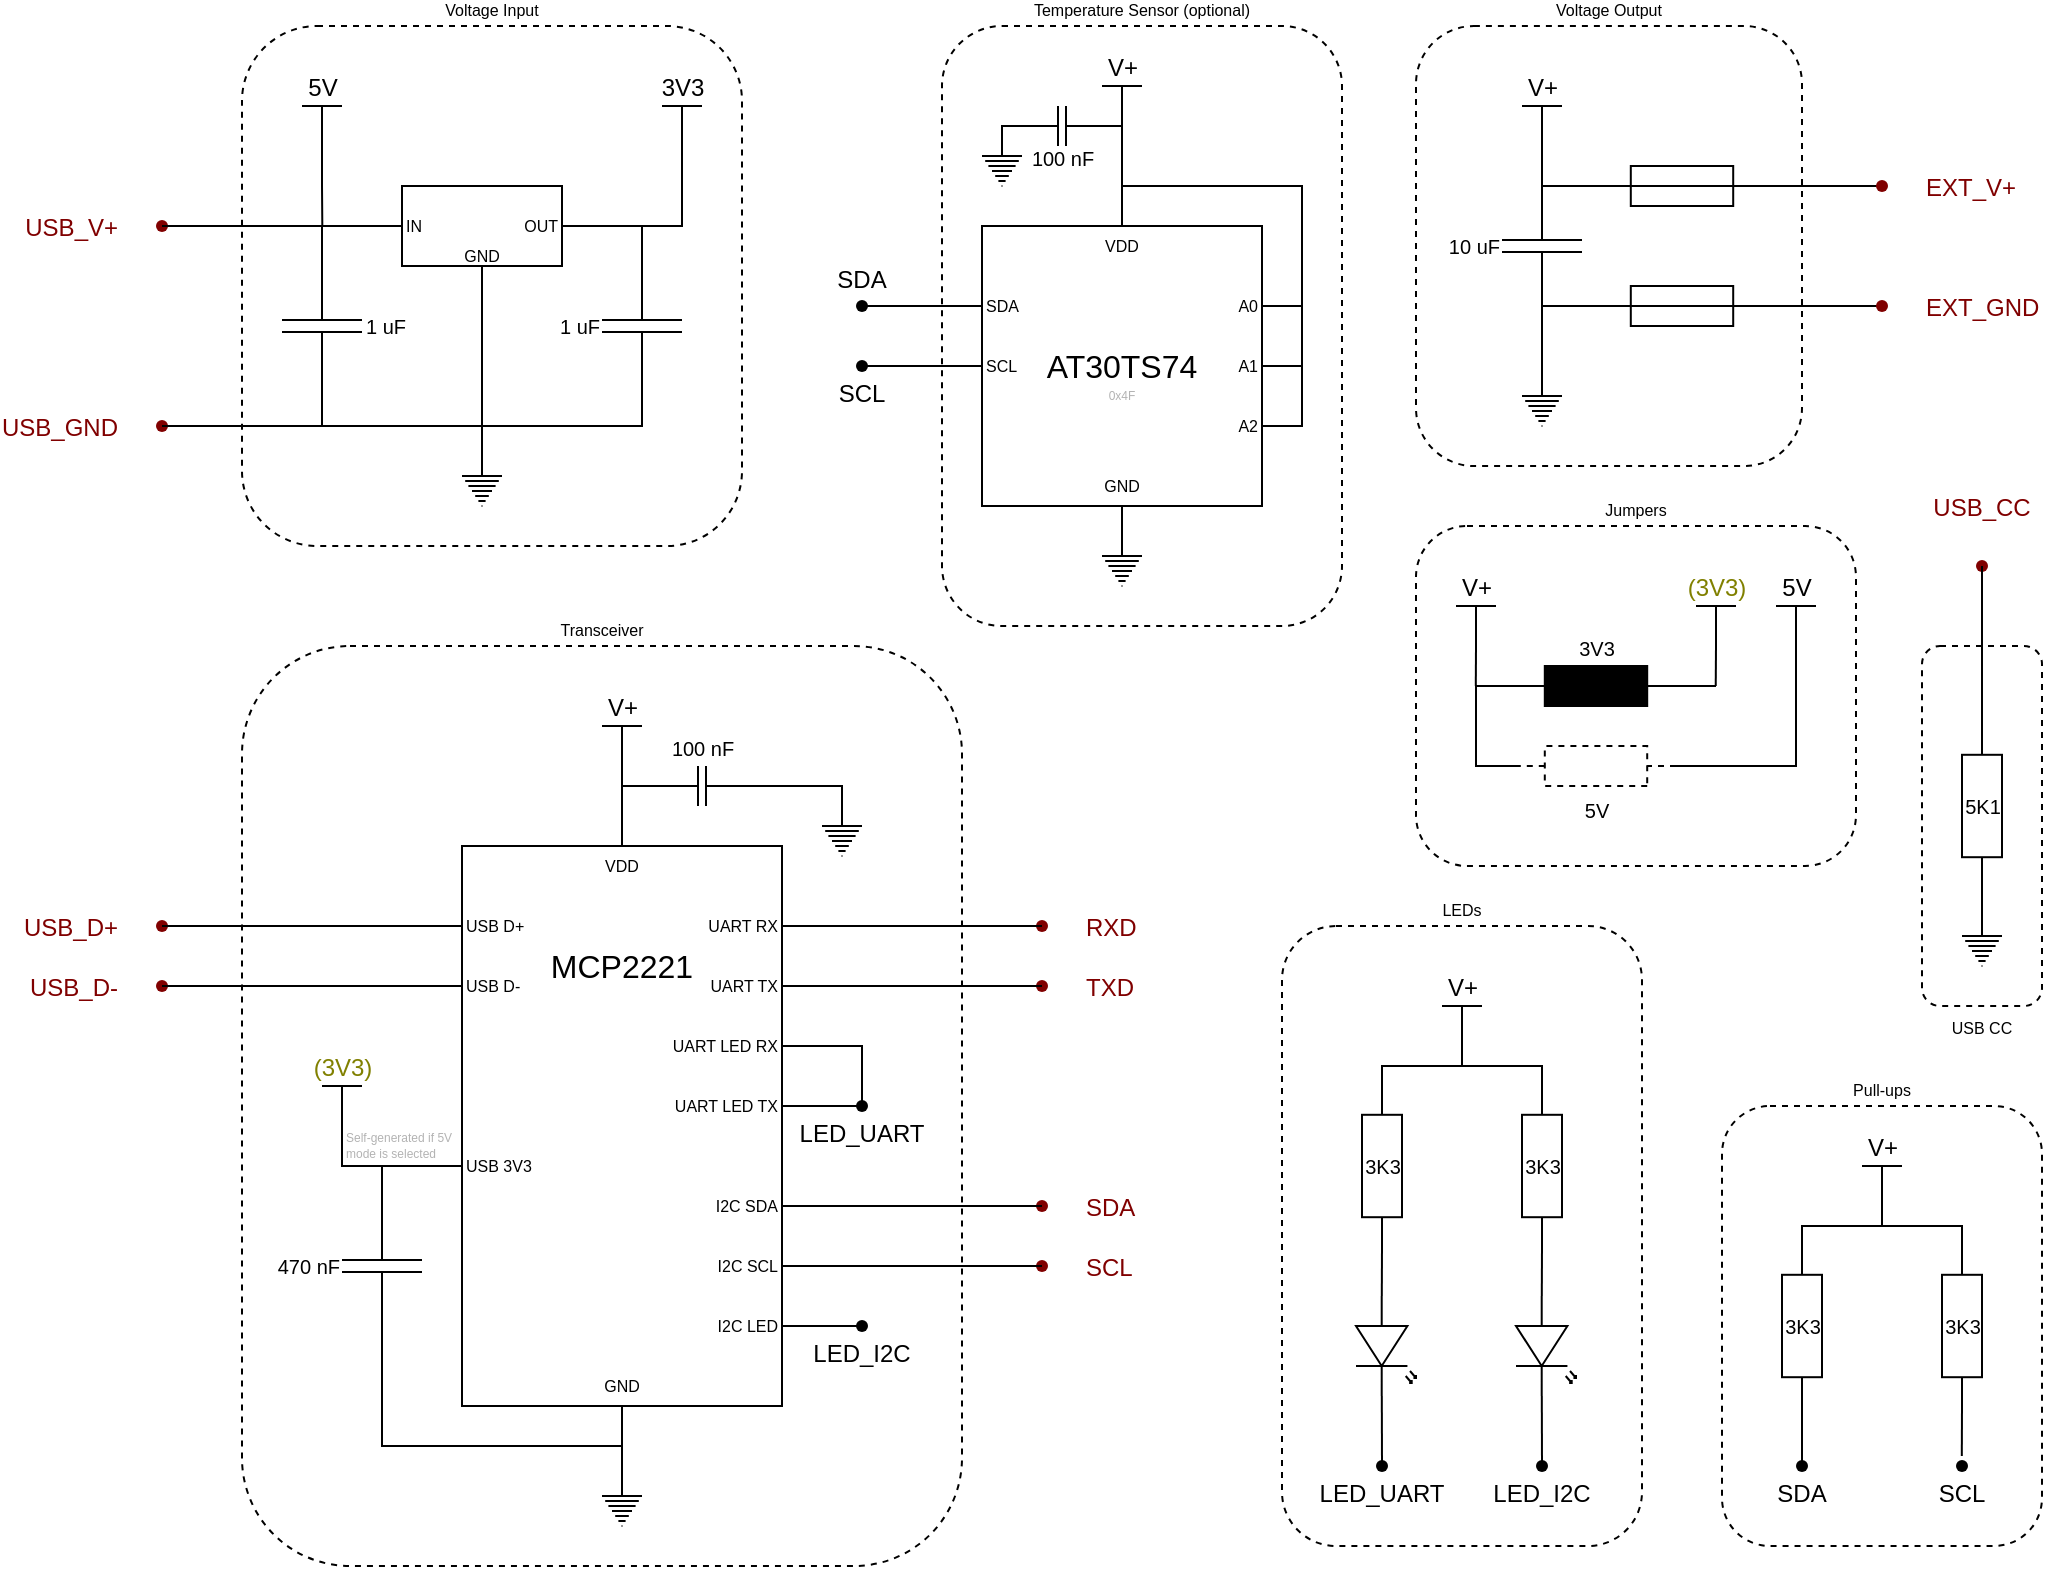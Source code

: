 <mxfile version="19.0.3" type="device"><diagram name="Page-1" id="7e0a89b8-554c-2b80-1dc8-d5c74ca68de4"><mxGraphModel dx="850" dy="689" grid="1" gridSize="10" guides="1" tooltips="1" connect="1" arrows="1" fold="1" page="1" pageScale="1" pageWidth="1100" pageHeight="850" background="none" math="0" shadow="0"><root><mxCell id="0"/><mxCell id="1" parent="0"/><mxCell id="UiWXOmMV1yArxUJ8jYI7-204" value="Jumpers" style="rounded=1;whiteSpace=wrap;html=1;fontSize=8;dashed=1;glass=0;fillColor=none;labelPosition=center;verticalLabelPosition=top;align=center;verticalAlign=bottom;" vertex="1" parent="1"><mxGeometry x="747" y="290" width="220" height="170" as="geometry"/></mxCell><mxCell id="UiWXOmMV1yArxUJ8jYI7-182" value="Temperature Sensor (optional)" style="rounded=1;whiteSpace=wrap;html=1;fontSize=8;dashed=1;glass=0;fillColor=none;labelPosition=center;verticalLabelPosition=top;align=center;verticalAlign=bottom;" vertex="1" parent="1"><mxGeometry x="510" y="40" width="200" height="300" as="geometry"/></mxCell><mxCell id="UiWXOmMV1yArxUJ8jYI7-172" value="" style="group" vertex="1" connectable="0" parent="1"><mxGeometry x="530" y="140" width="140" height="140" as="geometry"/></mxCell><mxCell id="UiWXOmMV1yArxUJ8jYI7-156" value="&lt;p style=&quot;font-size: medium; text-align: start; margin: 0px;&quot;&gt;AT30TS74&lt;/p&gt;" style="rounded=0;whiteSpace=wrap;html=1;fontSize=10;direction=south;spacing=2;spacingBottom=0;spacingTop=0;container=0;" vertex="1" parent="UiWXOmMV1yArxUJ8jYI7-172"><mxGeometry width="140" height="140" as="geometry"/></mxCell><mxCell id="UiWXOmMV1yArxUJ8jYI7-157" value="A0" style="text;html=1;strokeColor=none;fillColor=none;align=right;verticalAlign=middle;whiteSpace=wrap;rounded=0;fontSize=8;container=0;" vertex="1" parent="UiWXOmMV1yArxUJ8jYI7-172"><mxGeometry x="110" y="30" width="30" height="20" as="geometry"/></mxCell><mxCell id="UiWXOmMV1yArxUJ8jYI7-158" value="A1" style="text;html=1;strokeColor=none;fillColor=none;align=right;verticalAlign=middle;whiteSpace=wrap;rounded=0;fontSize=8;container=0;" vertex="1" parent="UiWXOmMV1yArxUJ8jYI7-172"><mxGeometry x="110" y="60" width="30" height="20" as="geometry"/></mxCell><mxCell id="UiWXOmMV1yArxUJ8jYI7-159" value="SCL" style="text;html=1;strokeColor=none;fillColor=none;align=left;verticalAlign=middle;whiteSpace=wrap;rounded=0;fontSize=8;container=0;" vertex="1" parent="UiWXOmMV1yArxUJ8jYI7-172"><mxGeometry y="60" width="40" height="20" as="geometry"/></mxCell><mxCell id="UiWXOmMV1yArxUJ8jYI7-160" value="VDD" style="text;html=1;strokeColor=none;fillColor=none;align=center;verticalAlign=middle;whiteSpace=wrap;rounded=0;fontSize=8;container=0;" vertex="1" parent="UiWXOmMV1yArxUJ8jYI7-172"><mxGeometry x="55" width="30" height="20" as="geometry"/></mxCell><mxCell id="UiWXOmMV1yArxUJ8jYI7-161" value="GND" style="text;html=1;strokeColor=none;fillColor=none;align=center;verticalAlign=middle;whiteSpace=wrap;rounded=0;fontSize=8;container=0;" vertex="1" parent="UiWXOmMV1yArxUJ8jYI7-172"><mxGeometry x="55" y="120" width="30" height="20" as="geometry"/></mxCell><mxCell id="UiWXOmMV1yArxUJ8jYI7-162" value="SDA" style="text;html=1;strokeColor=none;fillColor=none;align=left;verticalAlign=middle;whiteSpace=wrap;rounded=0;fontSize=8;container=0;" vertex="1" parent="UiWXOmMV1yArxUJ8jYI7-172"><mxGeometry y="30" width="40" height="20" as="geometry"/></mxCell><mxCell id="UiWXOmMV1yArxUJ8jYI7-164" value="A2" style="text;html=1;strokeColor=none;fillColor=none;align=right;verticalAlign=middle;whiteSpace=wrap;rounded=0;fontSize=8;container=0;" vertex="1" parent="UiWXOmMV1yArxUJ8jYI7-172"><mxGeometry x="100" y="90" width="40" height="20" as="geometry"/></mxCell><mxCell id="UiWXOmMV1yArxUJ8jYI7-180" value="0x4F&lt;br&gt;&lt;p style=&quot;margin: 0px; font-size: 6px;&quot;&gt;&lt;/p&gt;" style="text;html=1;strokeColor=none;fillColor=none;align=center;verticalAlign=middle;whiteSpace=wrap;rounded=0;glass=0;dashed=1;fontSize=6;labelPosition=center;verticalLabelPosition=middle;fontColor=#B3B3B3;" vertex="1" parent="UiWXOmMV1yArxUJ8jYI7-172"><mxGeometry x="30" y="80" width="80" height="10" as="geometry"/></mxCell><mxCell id="UiWXOmMV1yArxUJ8jYI7-149" value="Voltage Output" style="rounded=1;whiteSpace=wrap;html=1;fontSize=8;dashed=1;glass=0;fillColor=none;labelPosition=center;verticalLabelPosition=top;align=center;verticalAlign=bottom;" vertex="1" parent="1"><mxGeometry x="747" y="40" width="193" height="220" as="geometry"/></mxCell><mxCell id="UiWXOmMV1yArxUJ8jYI7-125" value="LEDs" style="rounded=1;whiteSpace=wrap;html=1;fontSize=8;dashed=1;glass=0;fillColor=none;labelPosition=center;verticalLabelPosition=top;align=center;verticalAlign=bottom;" vertex="1" parent="1"><mxGeometry x="680" y="490" width="180" height="310" as="geometry"/></mxCell><mxCell id="UiWXOmMV1yArxUJ8jYI7-124" value="Pull-ups" style="rounded=1;whiteSpace=wrap;html=1;fontSize=8;dashed=1;glass=0;fillColor=none;labelPosition=center;verticalLabelPosition=top;align=center;verticalAlign=bottom;" vertex="1" parent="1"><mxGeometry x="900" y="580" width="160" height="220" as="geometry"/></mxCell><mxCell id="UiWXOmMV1yArxUJ8jYI7-63" value="w" style="group" vertex="1" connectable="0" parent="1"><mxGeometry x="270" y="450" width="250" height="360" as="geometry"/></mxCell><mxCell id="UiWXOmMV1yArxUJ8jYI7-37" value="&lt;p style=&quot;font-size: medium; text-align: start; margin: 0px;&quot;&gt;MCP2221&lt;/p&gt;" style="rounded=0;whiteSpace=wrap;html=1;fontSize=10;direction=south;spacing=2;spacingBottom=160;spacingTop=0;" vertex="1" parent="UiWXOmMV1yArxUJ8jYI7-63"><mxGeometry width="160" height="280" as="geometry"/></mxCell><mxCell id="UiWXOmMV1yArxUJ8jYI7-38" value="&amp;nbsp;UART RX" style="text;html=1;strokeColor=none;fillColor=none;align=right;verticalAlign=middle;whiteSpace=wrap;rounded=0;fontSize=8;" vertex="1" parent="UiWXOmMV1yArxUJ8jYI7-63"><mxGeometry x="110" y="30" width="50" height="20" as="geometry"/></mxCell><mxCell id="UiWXOmMV1yArxUJ8jYI7-39" value="UART TX" style="text;html=1;strokeColor=none;fillColor=none;align=right;verticalAlign=middle;whiteSpace=wrap;rounded=0;fontSize=8;" vertex="1" parent="UiWXOmMV1yArxUJ8jYI7-63"><mxGeometry x="110" y="60" width="50" height="20" as="geometry"/></mxCell><mxCell id="UiWXOmMV1yArxUJ8jYI7-43" value="USB D-" style="text;html=1;strokeColor=none;fillColor=none;align=left;verticalAlign=middle;whiteSpace=wrap;rounded=0;fontSize=8;" vertex="1" parent="UiWXOmMV1yArxUJ8jYI7-63"><mxGeometry y="60" width="40" height="20" as="geometry"/></mxCell><mxCell id="UiWXOmMV1yArxUJ8jYI7-45" value="VDD" style="text;html=1;strokeColor=none;fillColor=none;align=center;verticalAlign=middle;whiteSpace=wrap;rounded=0;fontSize=8;" vertex="1" parent="UiWXOmMV1yArxUJ8jYI7-63"><mxGeometry x="65" width="30" height="20" as="geometry"/></mxCell><mxCell id="UiWXOmMV1yArxUJ8jYI7-46" value="GND" style="text;html=1;strokeColor=none;fillColor=none;align=center;verticalAlign=middle;whiteSpace=wrap;rounded=0;fontSize=8;" vertex="1" parent="UiWXOmMV1yArxUJ8jYI7-63"><mxGeometry x="65" y="260" width="30" height="20" as="geometry"/></mxCell><mxCell id="UiWXOmMV1yArxUJ8jYI7-47" value="USB D+" style="text;html=1;strokeColor=none;fillColor=none;align=left;verticalAlign=middle;whiteSpace=wrap;rounded=0;fontSize=8;" vertex="1" parent="UiWXOmMV1yArxUJ8jYI7-63"><mxGeometry y="30" width="40" height="20" as="geometry"/></mxCell><mxCell id="UiWXOmMV1yArxUJ8jYI7-48" value="I2C SDA" style="text;html=1;strokeColor=none;fillColor=none;align=right;verticalAlign=middle;whiteSpace=wrap;rounded=0;fontSize=8;" vertex="1" parent="UiWXOmMV1yArxUJ8jYI7-63"><mxGeometry x="110" y="170" width="50" height="20" as="geometry"/></mxCell><mxCell id="UiWXOmMV1yArxUJ8jYI7-49" value="UART LED RX" style="text;html=1;strokeColor=none;fillColor=none;align=right;verticalAlign=middle;whiteSpace=wrap;rounded=0;fontSize=8;" vertex="1" parent="UiWXOmMV1yArxUJ8jYI7-63"><mxGeometry x="100" y="90" width="60" height="20" as="geometry"/></mxCell><mxCell id="UiWXOmMV1yArxUJ8jYI7-51" value="UART LED TX" style="text;html=1;strokeColor=none;fillColor=none;align=right;verticalAlign=middle;whiteSpace=wrap;rounded=0;fontSize=8;" vertex="1" parent="UiWXOmMV1yArxUJ8jYI7-63"><mxGeometry x="100" y="120" width="60" height="20" as="geometry"/></mxCell><mxCell id="UiWXOmMV1yArxUJ8jYI7-53" value="I2C SCL" style="text;html=1;strokeColor=none;fillColor=none;align=right;verticalAlign=middle;whiteSpace=wrap;rounded=0;fontSize=8;" vertex="1" parent="UiWXOmMV1yArxUJ8jYI7-63"><mxGeometry x="110" y="200" width="50" height="20" as="geometry"/></mxCell><mxCell id="UiWXOmMV1yArxUJ8jYI7-54" value="I2C LED" style="text;html=1;strokeColor=none;fillColor=none;align=right;verticalAlign=middle;whiteSpace=wrap;rounded=0;fontSize=8;" vertex="1" parent="UiWXOmMV1yArxUJ8jYI7-63"><mxGeometry x="110" y="230" width="50" height="20" as="geometry"/></mxCell><mxCell id="UiWXOmMV1yArxUJ8jYI7-55" value="USB 3V3" style="text;html=1;strokeColor=none;fillColor=none;align=left;verticalAlign=middle;whiteSpace=wrap;rounded=0;fontSize=8;" vertex="1" parent="UiWXOmMV1yArxUJ8jYI7-63"><mxGeometry y="150" width="50" height="20" as="geometry"/></mxCell><mxCell id="UiWXOmMV1yArxUJ8jYI7-88" value="Transceiver" style="rounded=1;whiteSpace=wrap;html=1;fontSize=8;dashed=1;glass=0;fillColor=none;labelPosition=center;verticalLabelPosition=top;align=center;verticalAlign=bottom;" vertex="1" parent="UiWXOmMV1yArxUJ8jYI7-63"><mxGeometry x="-110" y="-100" width="360" height="460" as="geometry"/></mxCell><mxCell id="UiWXOmMV1yArxUJ8jYI7-69" value="Self-generated if 5V mode is selected&lt;br&gt;&lt;p style=&quot;margin: 0px; font-size: 6px;&quot;&gt;&lt;/p&gt;" style="text;html=1;strokeColor=none;fillColor=none;align=left;verticalAlign=middle;whiteSpace=wrap;rounded=0;glass=0;dashed=1;fontSize=6;labelPosition=center;verticalLabelPosition=middle;fontColor=#B3B3B3;" vertex="1" parent="UiWXOmMV1yArxUJ8jYI7-63"><mxGeometry x="-60" y="140" width="60" height="20" as="geometry"/></mxCell><mxCell id="UiWXOmMV1yArxUJ8jYI7-28" value="Voltage Input" style="rounded=1;whiteSpace=wrap;html=1;fontSize=8;dashed=1;glass=0;fillColor=none;labelPosition=center;verticalLabelPosition=top;align=center;verticalAlign=bottom;" vertex="1" parent="1"><mxGeometry x="160" y="40" width="250" height="260" as="geometry"/></mxCell><mxCell id="UiWXOmMV1yArxUJ8jYI7-1" value="USB_V+" style="shape=waypoint;sketch=0;fillStyle=solid;size=6;pointerEvents=1;points=[];fillColor=none;resizable=0;rotatable=0;perimeter=centerPerimeter;snapToPoint=1;strokeColor=#800000;labelPosition=left;verticalLabelPosition=middle;align=right;verticalAlign=middle;fontColor=#800000;" vertex="1" parent="1"><mxGeometry x="100" y="120" width="40" height="40" as="geometry"/></mxCell><mxCell id="UiWXOmMV1yArxUJ8jYI7-3" style="edgeStyle=orthogonalEdgeStyle;rounded=0;orthogonalLoop=1;jettySize=auto;html=1;exitX=0;exitY=0.5;exitDx=0;exitDy=0;exitPerimeter=0;fontSize=10;fontColor=#000000;endArrow=none;endFill=0;" edge="1" parent="1" source="UiWXOmMV1yArxUJ8jYI7-2" target="UiWXOmMV1yArxUJ8jYI7-1"><mxGeometry relative="1" as="geometry"><mxPoint x="200.333" y="140" as="targetPoint"/></mxGeometry></mxCell><mxCell id="UiWXOmMV1yArxUJ8jYI7-2" value="1 uF" style="pointerEvents=1;verticalLabelPosition=middle;shadow=0;dashed=0;align=left;html=1;verticalAlign=middle;shape=mxgraph.electrical.capacitors.capacitor_1;fontColor=#000000;strokeColor=#000000;fontSize=10;direction=south;labelPosition=right;" vertex="1" parent="1"><mxGeometry x="180" y="160" width="40" height="60" as="geometry"/></mxCell><mxCell id="UiWXOmMV1yArxUJ8jYI7-4" value="LM7805" style="group" vertex="1" connectable="0" parent="1"><mxGeometry x="240" y="120" width="80" height="40" as="geometry"/></mxCell><mxCell id="UiWXOmMV1yArxUJ8jYI7-5" value="&lt;p style=&quot;font-size: 10px; text-align: start; margin: 0px;&quot;&gt;&lt;br&gt;&lt;/p&gt;" style="rounded=0;whiteSpace=wrap;html=1;fontSize=10;" vertex="1" parent="UiWXOmMV1yArxUJ8jYI7-4"><mxGeometry width="80" height="40" as="geometry"/></mxCell><mxCell id="UiWXOmMV1yArxUJ8jYI7-6" value="IN" style="text;html=1;strokeColor=none;fillColor=none;align=left;verticalAlign=middle;whiteSpace=wrap;rounded=0;fontSize=8;" vertex="1" parent="UiWXOmMV1yArxUJ8jYI7-4"><mxGeometry y="15" width="20" height="10" as="geometry"/></mxCell><mxCell id="UiWXOmMV1yArxUJ8jYI7-7" value="GND" style="text;html=1;strokeColor=none;fillColor=none;align=center;verticalAlign=middle;whiteSpace=wrap;rounded=0;fontSize=8;" vertex="1" parent="UiWXOmMV1yArxUJ8jYI7-4"><mxGeometry x="30" y="30" width="20" height="10" as="geometry"/></mxCell><mxCell id="UiWXOmMV1yArxUJ8jYI7-8" value="OUT" style="text;html=1;strokeColor=none;fillColor=none;align=right;verticalAlign=middle;whiteSpace=wrap;rounded=0;fontSize=8;" vertex="1" parent="UiWXOmMV1yArxUJ8jYI7-4"><mxGeometry x="60" y="15" width="20" height="10" as="geometry"/></mxCell><mxCell id="UiWXOmMV1yArxUJ8jYI7-9" style="edgeStyle=orthogonalEdgeStyle;shape=connector;rounded=0;orthogonalLoop=1;jettySize=auto;html=1;exitX=0;exitY=0.5;exitDx=0;exitDy=0;labelBackgroundColor=default;fontFamily=Helvetica;fontSize=10;fontColor=#000000;endArrow=none;endFill=0;strokeColor=default;" edge="1" parent="1" source="UiWXOmMV1yArxUJ8jYI7-6"><mxGeometry relative="1" as="geometry"><mxPoint x="200" y="140" as="targetPoint"/></mxGeometry></mxCell><mxCell id="UiWXOmMV1yArxUJ8jYI7-11" style="edgeStyle=orthogonalEdgeStyle;shape=connector;rounded=0;orthogonalLoop=1;jettySize=auto;html=1;exitX=0;exitY=0.5;exitDx=0;exitDy=0;exitPerimeter=0;labelBackgroundColor=default;fontFamily=Helvetica;fontSize=10;fontColor=#000000;endArrow=none;endFill=0;strokeColor=default;entryX=1;entryY=0.5;entryDx=0;entryDy=0;" edge="1" parent="1" source="UiWXOmMV1yArxUJ8jYI7-10" target="UiWXOmMV1yArxUJ8jYI7-8"><mxGeometry relative="1" as="geometry"><mxPoint x="360" y="140" as="targetPoint"/></mxGeometry></mxCell><mxCell id="UiWXOmMV1yArxUJ8jYI7-12" style="edgeStyle=orthogonalEdgeStyle;shape=connector;rounded=0;orthogonalLoop=1;jettySize=auto;html=1;exitX=1;exitY=0.5;exitDx=0;exitDy=0;exitPerimeter=0;entryX=1;entryY=0.5;entryDx=0;entryDy=0;entryPerimeter=0;labelBackgroundColor=default;fontFamily=Helvetica;fontSize=10;fontColor=#000000;endArrow=none;endFill=0;strokeColor=default;" edge="1" parent="1" source="UiWXOmMV1yArxUJ8jYI7-10" target="UiWXOmMV1yArxUJ8jYI7-2"><mxGeometry relative="1" as="geometry"/></mxCell><mxCell id="UiWXOmMV1yArxUJ8jYI7-10" value="1 uF" style="pointerEvents=1;verticalLabelPosition=middle;shadow=0;dashed=0;align=right;html=1;verticalAlign=middle;shape=mxgraph.electrical.capacitors.capacitor_1;fontColor=#000000;strokeColor=#000000;fontSize=10;direction=south;labelPosition=left;" vertex="1" parent="1"><mxGeometry x="340" y="160" width="40" height="60" as="geometry"/></mxCell><mxCell id="UiWXOmMV1yArxUJ8jYI7-13" style="edgeStyle=orthogonalEdgeStyle;shape=connector;rounded=0;orthogonalLoop=1;jettySize=auto;html=1;exitX=0.5;exitY=1;exitDx=0;exitDy=0;labelBackgroundColor=default;fontFamily=Helvetica;fontSize=10;fontColor=#000000;endArrow=none;endFill=0;strokeColor=default;" edge="1" parent="1" source="UiWXOmMV1yArxUJ8jYI7-7"><mxGeometry relative="1" as="geometry"><mxPoint x="280" y="260" as="targetPoint"/></mxGeometry></mxCell><mxCell id="UiWXOmMV1yArxUJ8jYI7-14" value="" style="pointerEvents=1;verticalLabelPosition=bottom;shadow=0;dashed=0;align=center;html=1;verticalAlign=top;shape=mxgraph.electrical.signal_sources.protective_earth;fontFamily=Helvetica;fontSize=10;fontColor=#000000;strokeColor=#000000;" vertex="1" parent="1"><mxGeometry x="270" y="260" width="20" height="20" as="geometry"/></mxCell><mxCell id="UiWXOmMV1yArxUJ8jYI7-18" style="edgeStyle=orthogonalEdgeStyle;shape=connector;rounded=0;orthogonalLoop=1;jettySize=auto;html=1;exitX=0.5;exitY=0;exitDx=0;exitDy=0;exitPerimeter=0;labelBackgroundColor=default;fontFamily=Helvetica;fontSize=10;fontColor=#000000;endArrow=none;endFill=0;strokeColor=default;" edge="1" parent="1" source="UiWXOmMV1yArxUJ8jYI7-17"><mxGeometry relative="1" as="geometry"><mxPoint x="360" y="140" as="targetPoint"/><Array as="points"><mxPoint x="380" y="140"/></Array></mxGeometry></mxCell><mxCell id="UiWXOmMV1yArxUJ8jYI7-17" value="3V3" style="verticalLabelPosition=top;verticalAlign=bottom;shape=mxgraph.electrical.signal_sources.vdd;shadow=0;dashed=0;align=center;strokeWidth=1;fontSize=12;html=1;flipV=1;fontFamily=Helvetica;fontColor=#000000;" vertex="1" parent="1"><mxGeometry x="370" y="80" width="20" height="20" as="geometry"/></mxCell><mxCell id="UiWXOmMV1yArxUJ8jYI7-23" style="edgeStyle=orthogonalEdgeStyle;shape=connector;rounded=0;orthogonalLoop=1;jettySize=auto;html=1;exitX=0.5;exitY=0;exitDx=0;exitDy=0;exitPerimeter=0;labelBackgroundColor=default;fontFamily=Helvetica;fontSize=10;fontColor=#000000;endArrow=none;endFill=0;strokeColor=default;" edge="1" parent="1" source="UiWXOmMV1yArxUJ8jYI7-22"><mxGeometry relative="1" as="geometry"><mxPoint x="200.161" y="140" as="targetPoint"/></mxGeometry></mxCell><mxCell id="UiWXOmMV1yArxUJ8jYI7-22" value="5V" style="verticalLabelPosition=top;verticalAlign=bottom;shape=mxgraph.electrical.signal_sources.vdd;shadow=0;dashed=0;align=center;strokeWidth=1;fontSize=12;html=1;flipV=1;fontFamily=Helvetica;fontColor=#000000;" vertex="1" parent="1"><mxGeometry x="190" y="80" width="20" height="20" as="geometry"/></mxCell><mxCell id="UiWXOmMV1yArxUJ8jYI7-25" value="USB_GND" style="shape=waypoint;sketch=0;fillStyle=solid;size=6;pointerEvents=1;points=[];fillColor=none;resizable=0;rotatable=0;perimeter=centerPerimeter;snapToPoint=1;strokeColor=#800000;labelPosition=left;verticalLabelPosition=middle;align=right;verticalAlign=middle;fontColor=#800000;" vertex="1" parent="1"><mxGeometry x="100" y="220" width="40" height="40" as="geometry"/></mxCell><mxCell id="UiWXOmMV1yArxUJ8jYI7-27" style="edgeStyle=orthogonalEdgeStyle;shape=connector;rounded=0;orthogonalLoop=1;jettySize=auto;html=1;entryX=0.638;entryY=0.522;entryDx=0;entryDy=0;entryPerimeter=0;labelBackgroundColor=default;fontFamily=Helvetica;fontSize=10;fontColor=#000000;endArrow=none;endFill=0;strokeColor=default;" edge="1" parent="1" target="UiWXOmMV1yArxUJ8jYI7-25"><mxGeometry relative="1" as="geometry"><mxPoint x="200" y="240" as="sourcePoint"/><Array as="points"><mxPoint x="200" y="240"/></Array></mxGeometry></mxCell><mxCell id="UiWXOmMV1yArxUJ8jYI7-57" value="USB_D+" style="shape=waypoint;sketch=0;fillStyle=solid;size=6;pointerEvents=1;points=[];fillColor=none;resizable=0;rotatable=0;perimeter=centerPerimeter;snapToPoint=1;strokeColor=#800000;labelPosition=left;verticalLabelPosition=middle;align=right;verticalAlign=middle;fontColor=#800000;" vertex="1" parent="1"><mxGeometry x="100" y="470" width="40" height="40" as="geometry"/></mxCell><mxCell id="UiWXOmMV1yArxUJ8jYI7-58" value="USB_D-" style="shape=waypoint;sketch=0;fillStyle=solid;size=6;pointerEvents=1;points=[];fillColor=none;resizable=0;rotatable=0;perimeter=centerPerimeter;snapToPoint=1;strokeColor=#800000;labelPosition=left;verticalLabelPosition=middle;align=right;verticalAlign=middle;fontColor=#800000;" vertex="1" parent="1"><mxGeometry x="100" y="500" width="40" height="40" as="geometry"/></mxCell><mxCell id="UiWXOmMV1yArxUJ8jYI7-59" style="edgeStyle=orthogonalEdgeStyle;shape=connector;rounded=0;orthogonalLoop=1;jettySize=auto;html=1;exitX=0;exitY=0.5;exitDx=0;exitDy=0;labelBackgroundColor=default;fontFamily=Helvetica;fontSize=10;fontColor=#000000;endArrow=none;endFill=0;strokeColor=default;" edge="1" parent="1" source="UiWXOmMV1yArxUJ8jYI7-43" target="UiWXOmMV1yArxUJ8jYI7-58"><mxGeometry relative="1" as="geometry"/></mxCell><mxCell id="UiWXOmMV1yArxUJ8jYI7-60" style="edgeStyle=orthogonalEdgeStyle;shape=connector;rounded=0;orthogonalLoop=1;jettySize=auto;html=1;exitX=0;exitY=0.5;exitDx=0;exitDy=0;labelBackgroundColor=default;fontFamily=Helvetica;fontSize=10;fontColor=#000000;endArrow=none;endFill=0;strokeColor=default;" edge="1" parent="1" source="UiWXOmMV1yArxUJ8jYI7-47" target="UiWXOmMV1yArxUJ8jYI7-57"><mxGeometry relative="1" as="geometry"/></mxCell><mxCell id="UiWXOmMV1yArxUJ8jYI7-68" style="edgeStyle=orthogonalEdgeStyle;shape=connector;rounded=0;orthogonalLoop=1;jettySize=auto;html=1;exitX=1;exitY=0.5;exitDx=0;exitDy=0;exitPerimeter=0;labelBackgroundColor=default;fontFamily=Helvetica;fontSize=10;fontColor=#000000;endArrow=none;endFill=0;strokeColor=default;" edge="1" parent="1" source="UiWXOmMV1yArxUJ8jYI7-61"><mxGeometry relative="1" as="geometry"><mxPoint x="350" y="750" as="targetPoint"/><Array as="points"><mxPoint x="230" y="750"/></Array></mxGeometry></mxCell><mxCell id="UiWXOmMV1yArxUJ8jYI7-61" value="470 nF" style="pointerEvents=1;verticalLabelPosition=middle;shadow=0;dashed=0;align=right;html=1;verticalAlign=middle;shape=mxgraph.electrical.capacitors.capacitor_1;fontColor=#000000;strokeColor=#000000;fontSize=10;direction=south;labelPosition=left;" vertex="1" parent="1"><mxGeometry x="210" y="630" width="40" height="60" as="geometry"/></mxCell><mxCell id="UiWXOmMV1yArxUJ8jYI7-62" style="edgeStyle=orthogonalEdgeStyle;shape=connector;rounded=0;orthogonalLoop=1;jettySize=auto;html=1;exitX=0;exitY=0.5;exitDx=0;exitDy=0;entryX=0;entryY=0.5;entryDx=0;entryDy=0;entryPerimeter=0;labelBackgroundColor=default;fontFamily=Helvetica;fontSize=10;fontColor=#000000;endArrow=none;endFill=0;strokeColor=default;" edge="1" parent="1" source="UiWXOmMV1yArxUJ8jYI7-55" target="UiWXOmMV1yArxUJ8jYI7-61"><mxGeometry relative="1" as="geometry"/></mxCell><mxCell id="UiWXOmMV1yArxUJ8jYI7-65" style="edgeStyle=orthogonalEdgeStyle;shape=connector;rounded=0;orthogonalLoop=1;jettySize=auto;html=1;exitX=0.5;exitY=0;exitDx=0;exitDy=0;exitPerimeter=0;labelBackgroundColor=default;fontFamily=Helvetica;fontSize=10;fontColor=#000000;endArrow=none;endFill=0;strokeColor=default;" edge="1" parent="1"><mxGeometry relative="1" as="geometry"><mxPoint x="230" y="610" as="targetPoint"/><mxPoint x="210" y="590" as="sourcePoint"/><Array as="points"><mxPoint x="210" y="610"/></Array></mxGeometry></mxCell><mxCell id="UiWXOmMV1yArxUJ8jYI7-64" value="(3V3)" style="verticalLabelPosition=top;verticalAlign=bottom;shape=mxgraph.electrical.signal_sources.vdd;shadow=0;dashed=0;align=center;strokeWidth=1;fontSize=12;html=1;flipV=1;fontFamily=Helvetica;fontColor=#808000;" vertex="1" parent="1"><mxGeometry x="200" y="570" width="20" height="20" as="geometry"/></mxCell><mxCell id="UiWXOmMV1yArxUJ8jYI7-66" value="" style="pointerEvents=1;verticalLabelPosition=bottom;shadow=0;dashed=0;align=center;html=1;verticalAlign=top;shape=mxgraph.electrical.signal_sources.protective_earth;fontFamily=Helvetica;fontSize=10;fontColor=#000000;strokeColor=#000000;" vertex="1" parent="1"><mxGeometry x="340" y="770" width="20" height="20" as="geometry"/></mxCell><mxCell id="UiWXOmMV1yArxUJ8jYI7-67" style="edgeStyle=orthogonalEdgeStyle;shape=connector;rounded=0;orthogonalLoop=1;jettySize=auto;html=1;exitX=0.5;exitY=1;exitDx=0;exitDy=0;entryX=0.5;entryY=0;entryDx=0;entryDy=0;entryPerimeter=0;labelBackgroundColor=default;fontFamily=Helvetica;fontSize=10;fontColor=#000000;endArrow=none;endFill=0;strokeColor=default;" edge="1" parent="1" source="UiWXOmMV1yArxUJ8jYI7-46" target="UiWXOmMV1yArxUJ8jYI7-66"><mxGeometry relative="1" as="geometry"/></mxCell><mxCell id="UiWXOmMV1yArxUJ8jYI7-71" value="USB_CC" style="shape=waypoint;sketch=0;fillStyle=solid;size=6;pointerEvents=1;points=[];fillColor=none;resizable=0;rotatable=0;perimeter=centerPerimeter;snapToPoint=1;strokeColor=#800000;labelPosition=center;verticalLabelPosition=top;align=center;verticalAlign=bottom;fontColor=#800000;" vertex="1" parent="1"><mxGeometry x="1010" y="290" width="40" height="40" as="geometry"/></mxCell><mxCell id="UiWXOmMV1yArxUJ8jYI7-72" value="RXD" style="shape=waypoint;sketch=0;fillStyle=solid;size=6;pointerEvents=1;points=[];fillColor=none;resizable=0;rotatable=0;perimeter=centerPerimeter;snapToPoint=1;strokeColor=#800000;labelPosition=right;verticalLabelPosition=middle;align=left;verticalAlign=middle;fontColor=#800000;" vertex="1" parent="1"><mxGeometry x="540" y="470" width="40" height="40" as="geometry"/></mxCell><mxCell id="UiWXOmMV1yArxUJ8jYI7-75" value="TXD" style="shape=waypoint;sketch=0;fillStyle=solid;size=6;pointerEvents=1;points=[];fillColor=none;resizable=0;rotatable=0;perimeter=centerPerimeter;snapToPoint=1;strokeColor=#800000;labelPosition=right;verticalLabelPosition=middle;align=left;verticalAlign=middle;fontColor=#800000;" vertex="1" parent="1"><mxGeometry x="540" y="500" width="40" height="40" as="geometry"/></mxCell><mxCell id="UiWXOmMV1yArxUJ8jYI7-76" value="SDA" style="shape=waypoint;sketch=0;fillStyle=solid;size=6;pointerEvents=1;points=[];fillColor=none;resizable=0;rotatable=0;perimeter=centerPerimeter;snapToPoint=1;strokeColor=#800000;labelPosition=right;verticalLabelPosition=middle;align=left;verticalAlign=middle;fontColor=#800000;" vertex="1" parent="1"><mxGeometry x="540" y="610" width="40" height="40" as="geometry"/></mxCell><mxCell id="UiWXOmMV1yArxUJ8jYI7-77" value="SCL" style="shape=waypoint;sketch=0;fillStyle=solid;size=6;pointerEvents=1;points=[];fillColor=none;resizable=0;rotatable=0;perimeter=centerPerimeter;snapToPoint=1;strokeColor=#800000;labelPosition=right;verticalLabelPosition=middle;align=left;verticalAlign=middle;fontColor=#800000;" vertex="1" parent="1"><mxGeometry x="540" y="640" width="40" height="40" as="geometry"/></mxCell><mxCell id="UiWXOmMV1yArxUJ8jYI7-79" value="LED_UART" style="shape=waypoint;sketch=0;fillStyle=solid;size=6;pointerEvents=1;points=[];fillColor=none;resizable=0;rotatable=0;perimeter=centerPerimeter;snapToPoint=1;strokeColor=#000000;labelPosition=center;verticalLabelPosition=bottom;align=center;verticalAlign=top;fontColor=default;spacingTop=-20;" vertex="1" parent="1"><mxGeometry x="450" y="560" width="40" height="40" as="geometry"/></mxCell><mxCell id="UiWXOmMV1yArxUJ8jYI7-80" style="edgeStyle=orthogonalEdgeStyle;shape=connector;rounded=0;orthogonalLoop=1;jettySize=auto;html=1;exitX=1;exitY=0.5;exitDx=0;exitDy=0;labelBackgroundColor=default;fontFamily=Helvetica;fontSize=10;fontColor=default;endArrow=none;endFill=0;strokeColor=default;" edge="1" parent="1" source="UiWXOmMV1yArxUJ8jYI7-49" target="UiWXOmMV1yArxUJ8jYI7-79"><mxGeometry relative="1" as="geometry"><Array as="points"><mxPoint x="470" y="550"/></Array></mxGeometry></mxCell><mxCell id="UiWXOmMV1yArxUJ8jYI7-81" style="edgeStyle=orthogonalEdgeStyle;shape=connector;rounded=0;orthogonalLoop=1;jettySize=auto;html=1;exitX=1;exitY=0.5;exitDx=0;exitDy=0;labelBackgroundColor=default;fontFamily=Helvetica;fontSize=10;fontColor=default;endArrow=none;endFill=0;strokeColor=default;" edge="1" parent="1" source="UiWXOmMV1yArxUJ8jYI7-51" target="UiWXOmMV1yArxUJ8jYI7-79"><mxGeometry relative="1" as="geometry"/></mxCell><mxCell id="UiWXOmMV1yArxUJ8jYI7-82" value="LED_I2C" style="shape=waypoint;sketch=0;fillStyle=solid;size=6;pointerEvents=1;points=[];fillColor=none;resizable=0;rotatable=0;perimeter=centerPerimeter;snapToPoint=1;strokeColor=#000000;labelPosition=center;verticalLabelPosition=bottom;align=center;verticalAlign=top;fontColor=default;spacingTop=-20;" vertex="1" parent="1"><mxGeometry x="450" y="670" width="40" height="40" as="geometry"/></mxCell><mxCell id="UiWXOmMV1yArxUJ8jYI7-83" style="edgeStyle=orthogonalEdgeStyle;shape=connector;rounded=0;orthogonalLoop=1;jettySize=auto;html=1;exitX=1;exitY=0.5;exitDx=0;exitDy=0;entryX=0.451;entryY=0.53;entryDx=0;entryDy=0;entryPerimeter=0;labelBackgroundColor=default;fontFamily=Helvetica;fontSize=10;fontColor=default;endArrow=none;endFill=0;strokeColor=default;" edge="1" parent="1" source="UiWXOmMV1yArxUJ8jYI7-54" target="UiWXOmMV1yArxUJ8jYI7-82"><mxGeometry relative="1" as="geometry"/></mxCell><mxCell id="UiWXOmMV1yArxUJ8jYI7-84" style="edgeStyle=orthogonalEdgeStyle;shape=connector;rounded=0;orthogonalLoop=1;jettySize=auto;html=1;exitX=1;exitY=0.5;exitDx=0;exitDy=0;labelBackgroundColor=default;fontFamily=Helvetica;fontSize=10;fontColor=default;endArrow=none;endFill=0;strokeColor=default;" edge="1" parent="1" source="UiWXOmMV1yArxUJ8jYI7-38" target="UiWXOmMV1yArxUJ8jYI7-72"><mxGeometry relative="1" as="geometry"/></mxCell><mxCell id="UiWXOmMV1yArxUJ8jYI7-85" style="edgeStyle=orthogonalEdgeStyle;shape=connector;rounded=0;orthogonalLoop=1;jettySize=auto;html=1;exitX=1;exitY=0.5;exitDx=0;exitDy=0;labelBackgroundColor=default;fontFamily=Helvetica;fontSize=10;fontColor=default;endArrow=none;endFill=0;strokeColor=default;" edge="1" parent="1" source="UiWXOmMV1yArxUJ8jYI7-39" target="UiWXOmMV1yArxUJ8jYI7-75"><mxGeometry relative="1" as="geometry"/></mxCell><mxCell id="UiWXOmMV1yArxUJ8jYI7-86" style="edgeStyle=orthogonalEdgeStyle;shape=connector;rounded=0;orthogonalLoop=1;jettySize=auto;html=1;exitX=1;exitY=0.5;exitDx=0;exitDy=0;entryX=0.549;entryY=0.411;entryDx=0;entryDy=0;entryPerimeter=0;labelBackgroundColor=default;fontFamily=Helvetica;fontSize=10;fontColor=default;endArrow=none;endFill=0;strokeColor=default;" edge="1" parent="1" source="UiWXOmMV1yArxUJ8jYI7-48" target="UiWXOmMV1yArxUJ8jYI7-76"><mxGeometry relative="1" as="geometry"/></mxCell><mxCell id="UiWXOmMV1yArxUJ8jYI7-87" style="edgeStyle=orthogonalEdgeStyle;shape=connector;rounded=0;orthogonalLoop=1;jettySize=auto;html=1;exitX=1;exitY=0.5;exitDx=0;exitDy=0;labelBackgroundColor=default;fontFamily=Helvetica;fontSize=10;fontColor=default;endArrow=none;endFill=0;strokeColor=default;" edge="1" parent="1" source="UiWXOmMV1yArxUJ8jYI7-53" target="UiWXOmMV1yArxUJ8jYI7-77"><mxGeometry relative="1" as="geometry"/></mxCell><mxCell id="UiWXOmMV1yArxUJ8jYI7-90" style="edgeStyle=orthogonalEdgeStyle;shape=connector;rounded=0;orthogonalLoop=1;jettySize=auto;html=1;exitX=0.5;exitY=0;exitDx=0;exitDy=0;exitPerimeter=0;labelBackgroundColor=default;fontFamily=Helvetica;fontSize=10;fontColor=default;endArrow=none;endFill=0;strokeColor=default;" edge="1" parent="1" source="UiWXOmMV1yArxUJ8jYI7-89"><mxGeometry relative="1" as="geometry"><mxPoint x="350" y="450" as="targetPoint"/></mxGeometry></mxCell><mxCell id="UiWXOmMV1yArxUJ8jYI7-101" style="edgeStyle=orthogonalEdgeStyle;shape=connector;rounded=0;orthogonalLoop=1;jettySize=auto;html=1;exitX=1;exitY=0.5;exitDx=0;exitDy=0;exitPerimeter=0;entryX=0;entryY=0.57;entryDx=0;entryDy=0;entryPerimeter=0;labelBackgroundColor=default;fontFamily=Helvetica;fontSize=10;fontColor=default;endArrow=none;endFill=0;strokeColor=default;" edge="1" parent="1" source="UiWXOmMV1yArxUJ8jYI7-92" target="UiWXOmMV1yArxUJ8jYI7-94"><mxGeometry relative="1" as="geometry"/></mxCell><mxCell id="UiWXOmMV1yArxUJ8jYI7-92" value="3K3" style="pointerEvents=1;verticalLabelPosition=middle;shadow=0;dashed=0;align=center;html=1;verticalAlign=middle;shape=mxgraph.electrical.resistors.resistor_1;fontFamily=Helvetica;fontSize=10;fontColor=default;strokeColor=#000000;direction=south;labelPosition=center;" vertex="1" parent="1"><mxGeometry x="720" y="570" width="20" height="80" as="geometry"/></mxCell><mxCell id="UiWXOmMV1yArxUJ8jYI7-100" style="edgeStyle=orthogonalEdgeStyle;shape=connector;rounded=0;orthogonalLoop=1;jettySize=auto;html=1;exitX=1;exitY=0.57;exitDx=0;exitDy=0;exitPerimeter=0;entryX=0.462;entryY=0.458;entryDx=0;entryDy=0;entryPerimeter=0;labelBackgroundColor=default;fontFamily=Helvetica;fontSize=10;fontColor=default;endArrow=none;endFill=0;strokeColor=default;" edge="1" parent="1" source="UiWXOmMV1yArxUJ8jYI7-94" target="UiWXOmMV1yArxUJ8jYI7-96"><mxGeometry relative="1" as="geometry"/></mxCell><mxCell id="UiWXOmMV1yArxUJ8jYI7-94" value="" style="verticalLabelPosition=bottom;shadow=0;dashed=0;align=center;html=1;verticalAlign=top;shape=mxgraph.electrical.opto_electronics.led_2;pointerEvents=1;fontFamily=Helvetica;fontSize=10;fontColor=default;strokeColor=#000000;direction=south;" vertex="1" parent="1"><mxGeometry x="717" y="675" width="30" height="50" as="geometry"/></mxCell><mxCell id="UiWXOmMV1yArxUJ8jYI7-96" value="LED_UART" style="shape=waypoint;sketch=0;fillStyle=solid;size=6;pointerEvents=1;points=[];fillColor=none;resizable=0;rotatable=0;perimeter=centerPerimeter;snapToPoint=1;strokeColor=#000000;labelPosition=center;verticalLabelPosition=bottom;align=center;verticalAlign=top;fontColor=default;spacingTop=-20;" vertex="1" parent="1"><mxGeometry x="710" y="740" width="40" height="40" as="geometry"/></mxCell><mxCell id="UiWXOmMV1yArxUJ8jYI7-97" value="LED_I2C" style="shape=waypoint;sketch=0;fillStyle=solid;size=6;pointerEvents=1;points=[];fillColor=none;resizable=0;rotatable=0;perimeter=centerPerimeter;snapToPoint=1;strokeColor=#000000;labelPosition=center;verticalLabelPosition=bottom;align=center;verticalAlign=top;fontColor=default;spacingTop=-20;" vertex="1" parent="1"><mxGeometry x="790" y="740" width="40" height="40" as="geometry"/></mxCell><mxCell id="UiWXOmMV1yArxUJ8jYI7-99" style="edgeStyle=orthogonalEdgeStyle;shape=connector;rounded=0;orthogonalLoop=1;jettySize=auto;html=1;exitX=0.5;exitY=0;exitDx=0;exitDy=0;exitPerimeter=0;entryX=0;entryY=0.5;entryDx=0;entryDy=0;entryPerimeter=0;labelBackgroundColor=default;fontFamily=Helvetica;fontSize=10;fontColor=default;endArrow=none;endFill=0;strokeColor=default;" edge="1" parent="1" source="UiWXOmMV1yArxUJ8jYI7-98" target="UiWXOmMV1yArxUJ8jYI7-92"><mxGeometry relative="1" as="geometry"><Array as="points"><mxPoint x="770" y="560"/><mxPoint x="730" y="560"/></Array></mxGeometry></mxCell><mxCell id="UiWXOmMV1yArxUJ8jYI7-98" value="V+" style="verticalLabelPosition=top;verticalAlign=bottom;shape=mxgraph.electrical.signal_sources.vdd;shadow=0;dashed=0;align=center;strokeWidth=1;fontSize=12;html=1;flipV=1;fontFamily=Helvetica;fontColor=#000000;" vertex="1" parent="1"><mxGeometry x="760" y="530" width="20" height="20" as="geometry"/></mxCell><mxCell id="UiWXOmMV1yArxUJ8jYI7-104" style="edgeStyle=orthogonalEdgeStyle;shape=connector;rounded=0;orthogonalLoop=1;jettySize=auto;html=1;exitX=1;exitY=0.5;exitDx=0;exitDy=0;exitPerimeter=0;entryX=0;entryY=0.57;entryDx=0;entryDy=0;entryPerimeter=0;labelBackgroundColor=default;fontFamily=Helvetica;fontSize=10;fontColor=default;endArrow=none;endFill=0;strokeColor=default;" edge="1" parent="1" source="UiWXOmMV1yArxUJ8jYI7-102" target="UiWXOmMV1yArxUJ8jYI7-103"><mxGeometry relative="1" as="geometry"/></mxCell><mxCell id="UiWXOmMV1yArxUJ8jYI7-105" style="edgeStyle=orthogonalEdgeStyle;shape=connector;rounded=0;orthogonalLoop=1;jettySize=auto;html=1;exitX=0;exitY=0.5;exitDx=0;exitDy=0;exitPerimeter=0;labelBackgroundColor=default;fontFamily=Helvetica;fontSize=10;fontColor=default;endArrow=none;endFill=0;strokeColor=default;" edge="1" parent="1" source="UiWXOmMV1yArxUJ8jYI7-102"><mxGeometry relative="1" as="geometry"><mxPoint x="770" y="560" as="targetPoint"/><Array as="points"><mxPoint x="810" y="560"/></Array></mxGeometry></mxCell><mxCell id="UiWXOmMV1yArxUJ8jYI7-102" value="3K3" style="pointerEvents=1;verticalLabelPosition=middle;shadow=0;dashed=0;align=center;html=1;verticalAlign=middle;shape=mxgraph.electrical.resistors.resistor_1;fontFamily=Helvetica;fontSize=10;fontColor=default;strokeColor=#000000;direction=south;labelPosition=center;" vertex="1" parent="1"><mxGeometry x="800" y="570" width="20" height="80" as="geometry"/></mxCell><mxCell id="UiWXOmMV1yArxUJ8jYI7-106" style="edgeStyle=orthogonalEdgeStyle;shape=connector;rounded=0;orthogonalLoop=1;jettySize=auto;html=1;exitX=1;exitY=0.57;exitDx=0;exitDy=0;exitPerimeter=0;labelBackgroundColor=default;fontFamily=Helvetica;fontSize=10;fontColor=default;endArrow=none;endFill=0;strokeColor=default;" edge="1" parent="1" source="UiWXOmMV1yArxUJ8jYI7-103" target="UiWXOmMV1yArxUJ8jYI7-97"><mxGeometry relative="1" as="geometry"/></mxCell><mxCell id="UiWXOmMV1yArxUJ8jYI7-103" value="" style="verticalLabelPosition=bottom;shadow=0;dashed=0;align=center;html=1;verticalAlign=top;shape=mxgraph.electrical.opto_electronics.led_2;pointerEvents=1;fontFamily=Helvetica;fontSize=10;fontColor=default;strokeColor=#000000;direction=south;" vertex="1" parent="1"><mxGeometry x="797" y="675" width="30" height="50" as="geometry"/></mxCell><mxCell id="UiWXOmMV1yArxUJ8jYI7-123" style="edgeStyle=orthogonalEdgeStyle;shape=connector;rounded=0;orthogonalLoop=1;jettySize=auto;html=1;exitX=1;exitY=0.5;exitDx=0;exitDy=0;exitPerimeter=0;labelBackgroundColor=default;fontFamily=Helvetica;fontSize=10;fontColor=default;endArrow=none;endFill=0;strokeColor=default;" edge="1" parent="1" source="UiWXOmMV1yArxUJ8jYI7-108" target="UiWXOmMV1yArxUJ8jYI7-111"><mxGeometry relative="1" as="geometry"/></mxCell><mxCell id="UiWXOmMV1yArxUJ8jYI7-108" value="3K3" style="pointerEvents=1;verticalLabelPosition=middle;shadow=0;dashed=0;align=center;html=1;verticalAlign=middle;shape=mxgraph.electrical.resistors.resistor_1;fontFamily=Helvetica;fontSize=10;fontColor=default;strokeColor=#000000;direction=south;labelPosition=center;" vertex="1" parent="1"><mxGeometry x="930" y="650" width="20" height="80" as="geometry"/></mxCell><mxCell id="UiWXOmMV1yArxUJ8jYI7-111" value="SDA" style="shape=waypoint;sketch=0;fillStyle=solid;size=6;pointerEvents=1;points=[];fillColor=none;resizable=0;rotatable=0;perimeter=centerPerimeter;snapToPoint=1;strokeColor=#000000;labelPosition=center;verticalLabelPosition=bottom;align=center;verticalAlign=top;fontColor=default;spacingTop=-20;" vertex="1" parent="1"><mxGeometry x="920" y="740" width="40" height="40" as="geometry"/></mxCell><mxCell id="UiWXOmMV1yArxUJ8jYI7-112" value="SCL" style="shape=waypoint;sketch=0;fillStyle=solid;size=6;pointerEvents=1;points=[];fillColor=none;resizable=0;rotatable=0;perimeter=centerPerimeter;snapToPoint=1;strokeColor=#000000;labelPosition=center;verticalLabelPosition=bottom;align=center;verticalAlign=top;fontColor=default;spacingTop=-20;" vertex="1" parent="1"><mxGeometry x="1000" y="740" width="40" height="40" as="geometry"/></mxCell><mxCell id="UiWXOmMV1yArxUJ8jYI7-113" style="edgeStyle=orthogonalEdgeStyle;shape=connector;rounded=0;orthogonalLoop=1;jettySize=auto;html=1;exitX=0.5;exitY=0;exitDx=0;exitDy=0;exitPerimeter=0;entryX=0;entryY=0.5;entryDx=0;entryDy=0;entryPerimeter=0;labelBackgroundColor=default;fontFamily=Helvetica;fontSize=10;fontColor=default;endArrow=none;endFill=0;strokeColor=default;" edge="1" parent="1" source="UiWXOmMV1yArxUJ8jYI7-114" target="UiWXOmMV1yArxUJ8jYI7-108"><mxGeometry relative="1" as="geometry"><Array as="points"><mxPoint x="980" y="640"/><mxPoint x="940" y="640"/></Array></mxGeometry></mxCell><mxCell id="UiWXOmMV1yArxUJ8jYI7-114" value="V+" style="verticalLabelPosition=top;verticalAlign=bottom;shape=mxgraph.electrical.signal_sources.vdd;shadow=0;dashed=0;align=center;strokeWidth=1;fontSize=12;html=1;flipV=1;fontFamily=Helvetica;fontColor=#000000;" vertex="1" parent="1"><mxGeometry x="970" y="610" width="20" height="20" as="geometry"/></mxCell><mxCell id="UiWXOmMV1yArxUJ8jYI7-115" style="edgeStyle=orthogonalEdgeStyle;shape=connector;rounded=0;orthogonalLoop=1;jettySize=auto;html=1;exitX=1;exitY=0.5;exitDx=0;exitDy=0;exitPerimeter=0;entryX=0;entryY=0.57;entryDx=0;entryDy=0;entryPerimeter=0;labelBackgroundColor=default;fontFamily=Helvetica;fontSize=10;fontColor=default;endArrow=none;endFill=0;strokeColor=default;" edge="1" parent="1" source="UiWXOmMV1yArxUJ8jYI7-117"><mxGeometry relative="1" as="geometry"><mxPoint x="1019.9" y="755" as="targetPoint"/></mxGeometry></mxCell><mxCell id="UiWXOmMV1yArxUJ8jYI7-116" style="edgeStyle=orthogonalEdgeStyle;shape=connector;rounded=0;orthogonalLoop=1;jettySize=auto;html=1;exitX=0;exitY=0.5;exitDx=0;exitDy=0;exitPerimeter=0;labelBackgroundColor=default;fontFamily=Helvetica;fontSize=10;fontColor=default;endArrow=none;endFill=0;strokeColor=default;" edge="1" parent="1" source="UiWXOmMV1yArxUJ8jYI7-117"><mxGeometry relative="1" as="geometry"><mxPoint x="980" y="640" as="targetPoint"/><Array as="points"><mxPoint x="1020" y="640"/></Array></mxGeometry></mxCell><mxCell id="UiWXOmMV1yArxUJ8jYI7-117" value="3K3" style="pointerEvents=1;verticalLabelPosition=middle;shadow=0;dashed=0;align=center;html=1;verticalAlign=middle;shape=mxgraph.electrical.resistors.resistor_1;fontFamily=Helvetica;fontSize=10;fontColor=default;strokeColor=#000000;direction=south;labelPosition=center;" vertex="1" parent="1"><mxGeometry x="1010" y="650" width="20" height="80" as="geometry"/></mxCell><mxCell id="UiWXOmMV1yArxUJ8jYI7-89" value="V+" style="verticalLabelPosition=top;verticalAlign=bottom;shape=mxgraph.electrical.signal_sources.vdd;shadow=0;dashed=0;align=center;strokeWidth=1;fontSize=12;html=1;flipV=1;fontFamily=Helvetica;fontColor=#000000;" vertex="1" parent="1"><mxGeometry x="340" y="390" width="20" height="20" as="geometry"/></mxCell><mxCell id="UiWXOmMV1yArxUJ8jYI7-129" style="edgeStyle=orthogonalEdgeStyle;shape=connector;rounded=0;orthogonalLoop=1;jettySize=auto;html=1;exitX=0;exitY=0.5;exitDx=0;exitDy=0;exitPerimeter=0;entryX=0.5;entryY=0;entryDx=0;entryDy=0;entryPerimeter=0;labelBackgroundColor=default;fontFamily=Helvetica;fontSize=10;fontColor=default;endArrow=none;endFill=0;strokeColor=default;" edge="1" parent="1" source="UiWXOmMV1yArxUJ8jYI7-127" target="UiWXOmMV1yArxUJ8jYI7-128"><mxGeometry relative="1" as="geometry"><Array as="points"><mxPoint x="460" y="420"/></Array></mxGeometry></mxCell><mxCell id="UiWXOmMV1yArxUJ8jYI7-131" style="edgeStyle=orthogonalEdgeStyle;shape=connector;rounded=0;orthogonalLoop=1;jettySize=auto;html=1;exitX=1;exitY=0.5;exitDx=0;exitDy=0;exitPerimeter=0;labelBackgroundColor=default;fontFamily=Helvetica;fontSize=10;fontColor=default;endArrow=none;endFill=0;strokeColor=default;" edge="1" parent="1" source="UiWXOmMV1yArxUJ8jYI7-127"><mxGeometry relative="1" as="geometry"><mxPoint x="350" y="420" as="targetPoint"/></mxGeometry></mxCell><mxCell id="UiWXOmMV1yArxUJ8jYI7-127" value="100 nF" style="pointerEvents=1;verticalLabelPosition=top;shadow=0;dashed=0;align=center;html=1;verticalAlign=bottom;shape=mxgraph.electrical.capacitors.capacitor_1;fontColor=#000000;strokeColor=#000000;fontSize=10;direction=west;labelPosition=center;" vertex="1" parent="1"><mxGeometry x="370" y="410" width="40" height="20" as="geometry"/></mxCell><mxCell id="UiWXOmMV1yArxUJ8jYI7-128" value="" style="pointerEvents=1;verticalLabelPosition=bottom;shadow=0;dashed=0;align=center;html=1;verticalAlign=top;shape=mxgraph.electrical.signal_sources.protective_earth;fontFamily=Helvetica;fontSize=10;fontColor=#000000;strokeColor=#000000;" vertex="1" parent="1"><mxGeometry x="450" y="435" width="20" height="20" as="geometry"/></mxCell><mxCell id="UiWXOmMV1yArxUJ8jYI7-144" style="edgeStyle=orthogonalEdgeStyle;shape=connector;rounded=0;orthogonalLoop=1;jettySize=auto;html=1;exitX=0.5;exitY=0;exitDx=0;exitDy=0;exitPerimeter=0;entryX=1;entryY=0.5;entryDx=0;entryDy=0;entryPerimeter=0;labelBackgroundColor=default;fontFamily=Helvetica;fontSize=10;fontColor=default;endArrow=none;endFill=0;strokeColor=default;" edge="1" parent="1" source="UiWXOmMV1yArxUJ8jYI7-132" target="UiWXOmMV1yArxUJ8jYI7-141"><mxGeometry relative="1" as="geometry"/></mxCell><mxCell id="UiWXOmMV1yArxUJ8jYI7-132" value="" style="pointerEvents=1;verticalLabelPosition=bottom;shadow=0;dashed=0;align=center;html=1;verticalAlign=top;shape=mxgraph.electrical.signal_sources.protective_earth;fontFamily=Helvetica;fontSize=10;fontColor=#000000;strokeColor=#000000;" vertex="1" parent="1"><mxGeometry x="800" y="220" width="20" height="20" as="geometry"/></mxCell><mxCell id="UiWXOmMV1yArxUJ8jYI7-145" style="edgeStyle=orthogonalEdgeStyle;shape=connector;rounded=0;orthogonalLoop=1;jettySize=auto;html=1;exitX=1;exitY=0.5;exitDx=0;exitDy=0;exitPerimeter=0;labelBackgroundColor=default;fontFamily=Helvetica;fontSize=10;fontColor=default;endArrow=none;endFill=0;strokeColor=default;" edge="1" parent="1" source="UiWXOmMV1yArxUJ8jYI7-133"><mxGeometry relative="1" as="geometry"><mxPoint x="810" y="180.095" as="targetPoint"/></mxGeometry></mxCell><mxCell id="UiWXOmMV1yArxUJ8jYI7-148" style="edgeStyle=orthogonalEdgeStyle;shape=connector;rounded=0;orthogonalLoop=1;jettySize=auto;html=1;exitX=0;exitY=0.5;exitDx=0;exitDy=0;exitPerimeter=0;labelBackgroundColor=default;fontFamily=Helvetica;fontSize=10;fontColor=default;endArrow=none;endFill=0;strokeColor=default;" edge="1" parent="1" source="UiWXOmMV1yArxUJ8jYI7-133" target="UiWXOmMV1yArxUJ8jYI7-135"><mxGeometry relative="1" as="geometry"/></mxCell><mxCell id="UiWXOmMV1yArxUJ8jYI7-133" value="" style="pointerEvents=1;verticalLabelPosition=bottom;shadow=0;dashed=0;align=center;html=1;verticalAlign=top;shape=mxgraph.electrical.miscellaneous.fuse_2;fontFamily=Helvetica;fontSize=10;fontColor=default;strokeColor=#000000;direction=west;" vertex="1" parent="1"><mxGeometry x="840" y="170" width="80" height="20" as="geometry"/></mxCell><mxCell id="UiWXOmMV1yArxUJ8jYI7-135" value="EXT_GND" style="shape=waypoint;sketch=0;fillStyle=solid;size=6;pointerEvents=1;points=[];fillColor=none;resizable=0;rotatable=0;perimeter=centerPerimeter;snapToPoint=1;strokeColor=#800000;labelPosition=right;verticalLabelPosition=middle;align=left;verticalAlign=middle;fontColor=#800000;" vertex="1" parent="1"><mxGeometry x="960" y="160" width="40" height="40" as="geometry"/></mxCell><mxCell id="UiWXOmMV1yArxUJ8jYI7-146" style="edgeStyle=orthogonalEdgeStyle;shape=connector;rounded=0;orthogonalLoop=1;jettySize=auto;html=1;exitX=1;exitY=0.5;exitDx=0;exitDy=0;exitPerimeter=0;labelBackgroundColor=default;fontFamily=Helvetica;fontSize=10;fontColor=default;endArrow=none;endFill=0;strokeColor=default;" edge="1" parent="1" source="UiWXOmMV1yArxUJ8jYI7-139"><mxGeometry relative="1" as="geometry"><mxPoint x="810" y="120.095" as="targetPoint"/></mxGeometry></mxCell><mxCell id="UiWXOmMV1yArxUJ8jYI7-147" style="edgeStyle=orthogonalEdgeStyle;shape=connector;rounded=0;orthogonalLoop=1;jettySize=auto;html=1;exitX=0;exitY=0.5;exitDx=0;exitDy=0;exitPerimeter=0;labelBackgroundColor=default;fontFamily=Helvetica;fontSize=10;fontColor=default;endArrow=none;endFill=0;strokeColor=default;" edge="1" parent="1" source="UiWXOmMV1yArxUJ8jYI7-139" target="UiWXOmMV1yArxUJ8jYI7-140"><mxGeometry relative="1" as="geometry"/></mxCell><mxCell id="UiWXOmMV1yArxUJ8jYI7-139" value="" style="pointerEvents=1;verticalLabelPosition=bottom;shadow=0;dashed=0;align=center;html=1;verticalAlign=top;shape=mxgraph.electrical.miscellaneous.fuse_2;fontFamily=Helvetica;fontSize=10;fontColor=default;strokeColor=#000000;direction=west;" vertex="1" parent="1"><mxGeometry x="840" y="110" width="80" height="20" as="geometry"/></mxCell><mxCell id="UiWXOmMV1yArxUJ8jYI7-140" value="EXT_V+" style="shape=waypoint;sketch=0;fillStyle=solid;size=6;pointerEvents=1;points=[];fillColor=none;resizable=0;rotatable=0;perimeter=centerPerimeter;snapToPoint=1;strokeColor=#800000;labelPosition=right;verticalLabelPosition=middle;align=left;verticalAlign=middle;fontColor=#800000;" vertex="1" parent="1"><mxGeometry x="960" y="100" width="40" height="40" as="geometry"/></mxCell><mxCell id="UiWXOmMV1yArxUJ8jYI7-143" style="edgeStyle=orthogonalEdgeStyle;shape=connector;rounded=0;orthogonalLoop=1;jettySize=auto;html=1;exitX=0;exitY=0.5;exitDx=0;exitDy=0;exitPerimeter=0;entryX=0.5;entryY=0;entryDx=0;entryDy=0;entryPerimeter=0;labelBackgroundColor=default;fontFamily=Helvetica;fontSize=10;fontColor=default;endArrow=none;endFill=0;strokeColor=default;" edge="1" parent="1" source="UiWXOmMV1yArxUJ8jYI7-141" target="UiWXOmMV1yArxUJ8jYI7-142"><mxGeometry relative="1" as="geometry"/></mxCell><mxCell id="UiWXOmMV1yArxUJ8jYI7-141" value="10 uF" style="pointerEvents=1;verticalLabelPosition=middle;shadow=0;dashed=0;align=right;html=1;verticalAlign=middle;shape=mxgraph.electrical.capacitors.capacitor_1;fontColor=#000000;strokeColor=#000000;fontSize=10;direction=south;labelPosition=left;" vertex="1" parent="1"><mxGeometry x="790" y="120" width="40" height="60" as="geometry"/></mxCell><mxCell id="UiWXOmMV1yArxUJ8jYI7-142" value="V+" style="verticalLabelPosition=top;verticalAlign=bottom;shape=mxgraph.electrical.signal_sources.vdd;shadow=0;dashed=0;align=center;strokeWidth=1;fontSize=12;html=1;flipV=1;fontFamily=Helvetica;fontColor=#000000;" vertex="1" parent="1"><mxGeometry x="800" y="80" width="20" height="20" as="geometry"/></mxCell><mxCell id="UiWXOmMV1yArxUJ8jYI7-152" style="edgeStyle=orthogonalEdgeStyle;shape=connector;rounded=0;orthogonalLoop=1;jettySize=auto;html=1;exitX=1;exitY=0.5;exitDx=0;exitDy=0;exitPerimeter=0;entryX=0.5;entryY=0;entryDx=0;entryDy=0;entryPerimeter=0;labelBackgroundColor=default;fontFamily=Helvetica;fontSize=10;fontColor=default;endArrow=none;endFill=0;strokeColor=default;" edge="1" parent="1" source="UiWXOmMV1yArxUJ8jYI7-150" target="UiWXOmMV1yArxUJ8jYI7-151"><mxGeometry relative="1" as="geometry"/></mxCell><mxCell id="UiWXOmMV1yArxUJ8jYI7-153" style="edgeStyle=orthogonalEdgeStyle;shape=connector;rounded=0;orthogonalLoop=1;jettySize=auto;html=1;exitX=0;exitY=0.5;exitDx=0;exitDy=0;exitPerimeter=0;labelBackgroundColor=default;fontFamily=Helvetica;fontSize=10;fontColor=default;endArrow=none;endFill=0;strokeColor=default;" edge="1" parent="1" source="UiWXOmMV1yArxUJ8jYI7-150" target="UiWXOmMV1yArxUJ8jYI7-71"><mxGeometry relative="1" as="geometry"/></mxCell><mxCell id="UiWXOmMV1yArxUJ8jYI7-150" value="5K1" style="pointerEvents=1;verticalLabelPosition=middle;shadow=0;dashed=0;align=center;html=1;verticalAlign=middle;shape=mxgraph.electrical.resistors.resistor_1;fontFamily=Helvetica;fontSize=10;fontColor=default;strokeColor=#000000;direction=south;labelPosition=center;" vertex="1" parent="1"><mxGeometry x="1020" y="390" width="20" height="80" as="geometry"/></mxCell><mxCell id="UiWXOmMV1yArxUJ8jYI7-151" value="" style="pointerEvents=1;verticalLabelPosition=bottom;shadow=0;dashed=0;align=center;html=1;verticalAlign=top;shape=mxgraph.electrical.signal_sources.protective_earth;fontFamily=Helvetica;fontSize=10;fontColor=#000000;strokeColor=#000000;" vertex="1" parent="1"><mxGeometry x="1020" y="490" width="20" height="20" as="geometry"/></mxCell><mxCell id="UiWXOmMV1yArxUJ8jYI7-154" value="USB CC" style="rounded=1;whiteSpace=wrap;html=1;fontSize=8;dashed=1;glass=0;fillColor=none;labelPosition=center;verticalLabelPosition=bottom;align=center;verticalAlign=top;" vertex="1" parent="1"><mxGeometry x="1000" y="350" width="60" height="180" as="geometry"/></mxCell><mxCell id="UiWXOmMV1yArxUJ8jYI7-174" style="edgeStyle=orthogonalEdgeStyle;shape=connector;rounded=0;orthogonalLoop=1;jettySize=auto;html=1;exitX=0.5;exitY=0;exitDx=0;exitDy=0;exitPerimeter=0;entryX=0.5;entryY=0;entryDx=0;entryDy=0;labelBackgroundColor=default;fontFamily=Helvetica;fontSize=10;fontColor=default;endArrow=none;endFill=0;strokeColor=default;" edge="1" parent="1" source="UiWXOmMV1yArxUJ8jYI7-173" target="UiWXOmMV1yArxUJ8jYI7-160"><mxGeometry relative="1" as="geometry"/></mxCell><mxCell id="UiWXOmMV1yArxUJ8jYI7-173" value="V+" style="verticalLabelPosition=top;verticalAlign=bottom;shape=mxgraph.electrical.signal_sources.vdd;shadow=0;dashed=0;align=center;strokeWidth=1;fontSize=12;html=1;flipV=1;fontFamily=Helvetica;fontColor=#000000;" vertex="1" parent="1"><mxGeometry x="590" y="70" width="20" height="20" as="geometry"/></mxCell><mxCell id="UiWXOmMV1yArxUJ8jYI7-175" value="" style="pointerEvents=1;verticalLabelPosition=bottom;shadow=0;dashed=0;align=center;html=1;verticalAlign=top;shape=mxgraph.electrical.signal_sources.protective_earth;fontFamily=Helvetica;fontSize=10;fontColor=#000000;strokeColor=#000000;" vertex="1" parent="1"><mxGeometry x="590" y="300" width="20" height="20" as="geometry"/></mxCell><mxCell id="UiWXOmMV1yArxUJ8jYI7-176" style="edgeStyle=orthogonalEdgeStyle;shape=connector;rounded=0;orthogonalLoop=1;jettySize=auto;html=1;exitX=0.5;exitY=1;exitDx=0;exitDy=0;entryX=0.5;entryY=0;entryDx=0;entryDy=0;entryPerimeter=0;labelBackgroundColor=default;fontFamily=Helvetica;fontSize=10;fontColor=default;endArrow=none;endFill=0;strokeColor=default;" edge="1" parent="1" source="UiWXOmMV1yArxUJ8jYI7-161" target="UiWXOmMV1yArxUJ8jYI7-175"><mxGeometry relative="1" as="geometry"/></mxCell><mxCell id="UiWXOmMV1yArxUJ8jYI7-177" style="edgeStyle=orthogonalEdgeStyle;shape=connector;rounded=0;orthogonalLoop=1;jettySize=auto;html=1;exitX=1;exitY=0.5;exitDx=0;exitDy=0;labelBackgroundColor=default;fontFamily=Helvetica;fontSize=10;fontColor=default;endArrow=none;endFill=0;strokeColor=default;entryX=0.5;entryY=0;entryDx=0;entryDy=0;entryPerimeter=0;" edge="1" parent="1" source="UiWXOmMV1yArxUJ8jYI7-164" target="UiWXOmMV1yArxUJ8jYI7-173"><mxGeometry relative="1" as="geometry"><mxPoint x="690" y="120" as="targetPoint"/><Array as="points"><mxPoint x="690" y="240"/><mxPoint x="690" y="120"/></Array></mxGeometry></mxCell><mxCell id="UiWXOmMV1yArxUJ8jYI7-178" style="edgeStyle=orthogonalEdgeStyle;shape=connector;rounded=0;orthogonalLoop=1;jettySize=auto;html=1;exitX=1;exitY=0.5;exitDx=0;exitDy=0;labelBackgroundColor=default;fontFamily=Helvetica;fontSize=10;fontColor=default;endArrow=none;endFill=0;strokeColor=default;" edge="1" parent="1" source="UiWXOmMV1yArxUJ8jYI7-157"><mxGeometry relative="1" as="geometry"><mxPoint x="690" y="180" as="targetPoint"/></mxGeometry></mxCell><mxCell id="UiWXOmMV1yArxUJ8jYI7-179" style="edgeStyle=orthogonalEdgeStyle;shape=connector;rounded=0;orthogonalLoop=1;jettySize=auto;html=1;exitX=1;exitY=0.25;exitDx=0;exitDy=0;labelBackgroundColor=default;fontFamily=Helvetica;fontSize=10;fontColor=default;endArrow=none;endFill=0;strokeColor=default;" edge="1" parent="1" source="UiWXOmMV1yArxUJ8jYI7-158"><mxGeometry relative="1" as="geometry"><mxPoint x="690" y="205.2" as="targetPoint"/><Array as="points"><mxPoint x="670" y="210"/><mxPoint x="690" y="210"/></Array></mxGeometry></mxCell><mxCell id="UiWXOmMV1yArxUJ8jYI7-183" value="SCL" style="shape=waypoint;sketch=0;fillStyle=solid;size=6;pointerEvents=1;points=[];fillColor=none;resizable=0;rotatable=0;perimeter=centerPerimeter;snapToPoint=1;strokeColor=#000000;labelPosition=center;verticalLabelPosition=bottom;align=center;verticalAlign=top;fontColor=default;spacingTop=-20;" vertex="1" parent="1"><mxGeometry x="450" y="190" width="40" height="40" as="geometry"/></mxCell><mxCell id="UiWXOmMV1yArxUJ8jYI7-184" style="edgeStyle=orthogonalEdgeStyle;shape=connector;rounded=0;orthogonalLoop=1;jettySize=auto;html=1;exitX=0;exitY=0.5;exitDx=0;exitDy=0;labelBackgroundColor=default;fontFamily=Helvetica;fontSize=10;fontColor=default;endArrow=none;endFill=0;strokeColor=default;" edge="1" parent="1" source="UiWXOmMV1yArxUJ8jYI7-159" target="UiWXOmMV1yArxUJ8jYI7-183"><mxGeometry relative="1" as="geometry"/></mxCell><mxCell id="UiWXOmMV1yArxUJ8jYI7-185" value="SDA" style="shape=waypoint;sketch=0;fillStyle=solid;size=6;pointerEvents=1;points=[];fillColor=none;resizable=0;rotatable=0;perimeter=centerPerimeter;snapToPoint=1;strokeColor=#000000;labelPosition=center;verticalLabelPosition=top;align=center;verticalAlign=bottom;fontColor=default;spacingTop=0;spacingBottom=-16;" vertex="1" parent="1"><mxGeometry x="450" y="160" width="40" height="40" as="geometry"/></mxCell><mxCell id="UiWXOmMV1yArxUJ8jYI7-186" style="edgeStyle=orthogonalEdgeStyle;shape=connector;rounded=0;orthogonalLoop=1;jettySize=auto;html=1;exitX=0;exitY=0.5;exitDx=0;exitDy=0;labelBackgroundColor=default;fontFamily=Helvetica;fontSize=10;fontColor=default;endArrow=none;endFill=0;strokeColor=default;" edge="1" parent="1" source="UiWXOmMV1yArxUJ8jYI7-162" target="UiWXOmMV1yArxUJ8jYI7-185"><mxGeometry relative="1" as="geometry"/></mxCell><mxCell id="UiWXOmMV1yArxUJ8jYI7-189" style="edgeStyle=orthogonalEdgeStyle;shape=connector;rounded=0;orthogonalLoop=1;jettySize=auto;html=1;exitX=0;exitY=0.5;exitDx=0;exitDy=0;exitPerimeter=0;labelBackgroundColor=default;fontFamily=Helvetica;fontSize=10;fontColor=default;endArrow=none;endFill=0;strokeColor=default;" edge="1" parent="1" source="UiWXOmMV1yArxUJ8jYI7-187"><mxGeometry relative="1" as="geometry"><mxPoint x="600" y="120.111" as="targetPoint"/></mxGeometry></mxCell><mxCell id="UiWXOmMV1yArxUJ8jYI7-190" style="edgeStyle=orthogonalEdgeStyle;shape=connector;rounded=0;orthogonalLoop=1;jettySize=auto;html=1;exitX=1;exitY=0.5;exitDx=0;exitDy=0;exitPerimeter=0;entryX=0.5;entryY=0;entryDx=0;entryDy=0;entryPerimeter=0;labelBackgroundColor=default;fontFamily=Helvetica;fontSize=10;fontColor=default;endArrow=none;endFill=0;strokeColor=default;" edge="1" parent="1" source="UiWXOmMV1yArxUJ8jYI7-187" target="UiWXOmMV1yArxUJ8jYI7-188"><mxGeometry relative="1" as="geometry"/></mxCell><mxCell id="UiWXOmMV1yArxUJ8jYI7-187" value="100 nF" style="pointerEvents=1;verticalLabelPosition=bottom;shadow=0;dashed=0;align=center;html=1;verticalAlign=middle;shape=mxgraph.electrical.capacitors.capacitor_1;fontColor=#000000;strokeColor=#000000;fontSize=10;direction=west;labelPosition=center;spacingBottom=0;spacingTop=-8;" vertex="1" parent="1"><mxGeometry x="550" y="80" width="40" height="20" as="geometry"/></mxCell><mxCell id="UiWXOmMV1yArxUJ8jYI7-188" value="" style="pointerEvents=1;verticalLabelPosition=bottom;shadow=0;dashed=0;align=center;html=1;verticalAlign=top;shape=mxgraph.electrical.signal_sources.protective_earth;fontFamily=Helvetica;fontSize=10;fontColor=#000000;strokeColor=#000000;direction=east;" vertex="1" parent="1"><mxGeometry x="530" y="100" width="20" height="20" as="geometry"/></mxCell><mxCell id="UiWXOmMV1yArxUJ8jYI7-196" style="edgeStyle=orthogonalEdgeStyle;shape=connector;rounded=0;orthogonalLoop=1;jettySize=auto;html=1;exitX=1;exitY=0.5;exitDx=0;exitDy=0;exitPerimeter=0;labelBackgroundColor=default;fontFamily=Helvetica;fontSize=10;fontColor=default;endArrow=none;endFill=0;strokeColor=default;" edge="1" parent="1" source="UiWXOmMV1yArxUJ8jYI7-193"><mxGeometry relative="1" as="geometry"><mxPoint x="777" y="370.056" as="targetPoint"/></mxGeometry></mxCell><mxCell id="UiWXOmMV1yArxUJ8jYI7-199" style="edgeStyle=orthogonalEdgeStyle;shape=connector;rounded=0;orthogonalLoop=1;jettySize=auto;html=1;exitX=0;exitY=0.5;exitDx=0;exitDy=0;exitPerimeter=0;labelBackgroundColor=default;fontFamily=Helvetica;fontSize=10;fontColor=default;endArrow=none;endFill=0;strokeColor=default;" edge="1" parent="1" source="UiWXOmMV1yArxUJ8jYI7-193"><mxGeometry relative="1" as="geometry"><mxPoint x="897" y="369.935" as="targetPoint"/></mxGeometry></mxCell><mxCell id="UiWXOmMV1yArxUJ8jYI7-193" value="3V3" style="pointerEvents=1;verticalLabelPosition=top;shadow=0;dashed=0;align=center;html=1;verticalAlign=bottom;shape=mxgraph.electrical.resistors.resistor_1;fontFamily=Helvetica;fontSize=10;fontColor=default;strokeColor=#000000;direction=west;labelPosition=center;fillColor=#000000;" vertex="1" parent="1"><mxGeometry x="797" y="360" width="80" height="20" as="geometry"/></mxCell><mxCell id="UiWXOmMV1yArxUJ8jYI7-198" style="edgeStyle=orthogonalEdgeStyle;shape=connector;rounded=0;orthogonalLoop=1;jettySize=auto;html=1;exitX=0.5;exitY=0;exitDx=0;exitDy=0;exitPerimeter=0;labelBackgroundColor=default;fontFamily=Helvetica;fontSize=10;fontColor=default;endArrow=none;endFill=0;strokeColor=default;" edge="1" parent="1" source="UiWXOmMV1yArxUJ8jYI7-194"><mxGeometry relative="1" as="geometry"><mxPoint x="896.871" y="370" as="targetPoint"/></mxGeometry></mxCell><mxCell id="UiWXOmMV1yArxUJ8jYI7-194" value="(3V3)" style="verticalLabelPosition=top;verticalAlign=bottom;shape=mxgraph.electrical.signal_sources.vdd;shadow=0;dashed=0;align=center;strokeWidth=1;fontSize=12;html=1;flipV=1;fontFamily=Helvetica;fontColor=#808000;" vertex="1" parent="1"><mxGeometry x="887" y="330" width="20" height="20" as="geometry"/></mxCell><mxCell id="UiWXOmMV1yArxUJ8jYI7-197" style="edgeStyle=orthogonalEdgeStyle;shape=connector;rounded=0;orthogonalLoop=1;jettySize=auto;html=1;exitX=0.5;exitY=0;exitDx=0;exitDy=0;exitPerimeter=0;labelBackgroundColor=default;fontFamily=Helvetica;fontSize=10;fontColor=default;endArrow=none;endFill=0;strokeColor=default;" edge="1" parent="1" source="UiWXOmMV1yArxUJ8jYI7-195"><mxGeometry relative="1" as="geometry"><mxPoint x="776.899" y="370" as="targetPoint"/></mxGeometry></mxCell><mxCell id="UiWXOmMV1yArxUJ8jYI7-195" value="V+" style="verticalLabelPosition=top;verticalAlign=bottom;shape=mxgraph.electrical.signal_sources.vdd;shadow=0;dashed=0;align=center;strokeWidth=1;fontSize=12;html=1;flipV=1;fontFamily=Helvetica;fontColor=#000000;" vertex="1" parent="1"><mxGeometry x="767" y="330" width="20" height="20" as="geometry"/></mxCell><mxCell id="UiWXOmMV1yArxUJ8jYI7-201" style="edgeStyle=orthogonalEdgeStyle;shape=connector;rounded=0;orthogonalLoop=1;jettySize=auto;html=1;exitX=1;exitY=0.5;exitDx=0;exitDy=0;exitPerimeter=0;labelBackgroundColor=default;fontFamily=Helvetica;fontSize=10;fontColor=default;endArrow=none;endFill=0;strokeColor=default;" edge="1" parent="1" source="UiWXOmMV1yArxUJ8jYI7-200"><mxGeometry relative="1" as="geometry"><mxPoint x="777" y="370" as="targetPoint"/></mxGeometry></mxCell><mxCell id="UiWXOmMV1yArxUJ8jYI7-200" value="5V" style="pointerEvents=1;verticalLabelPosition=bottom;shadow=0;dashed=1;align=center;html=1;verticalAlign=top;shape=mxgraph.electrical.resistors.resistor_1;fontFamily=Helvetica;fontSize=10;fontColor=default;strokeColor=#000000;direction=west;labelPosition=center;fillColor=none;" vertex="1" parent="1"><mxGeometry x="797" y="400" width="80" height="20" as="geometry"/></mxCell><mxCell id="UiWXOmMV1yArxUJ8jYI7-203" style="edgeStyle=orthogonalEdgeStyle;shape=connector;rounded=0;orthogonalLoop=1;jettySize=auto;html=1;exitX=0.5;exitY=0;exitDx=0;exitDy=0;exitPerimeter=0;entryX=0;entryY=0.5;entryDx=0;entryDy=0;entryPerimeter=0;labelBackgroundColor=default;fontFamily=Helvetica;fontSize=10;fontColor=default;endArrow=none;endFill=0;strokeColor=default;" edge="1" parent="1" source="UiWXOmMV1yArxUJ8jYI7-202" target="UiWXOmMV1yArxUJ8jYI7-200"><mxGeometry relative="1" as="geometry"/></mxCell><mxCell id="UiWXOmMV1yArxUJ8jYI7-202" value="5V" style="verticalLabelPosition=top;verticalAlign=bottom;shape=mxgraph.electrical.signal_sources.vdd;shadow=0;dashed=0;align=center;strokeWidth=1;fontSize=12;html=1;flipV=1;fontFamily=Helvetica;fontColor=#000000;" vertex="1" parent="1"><mxGeometry x="927" y="330" width="20" height="20" as="geometry"/></mxCell></root></mxGraphModel></diagram></mxfile>